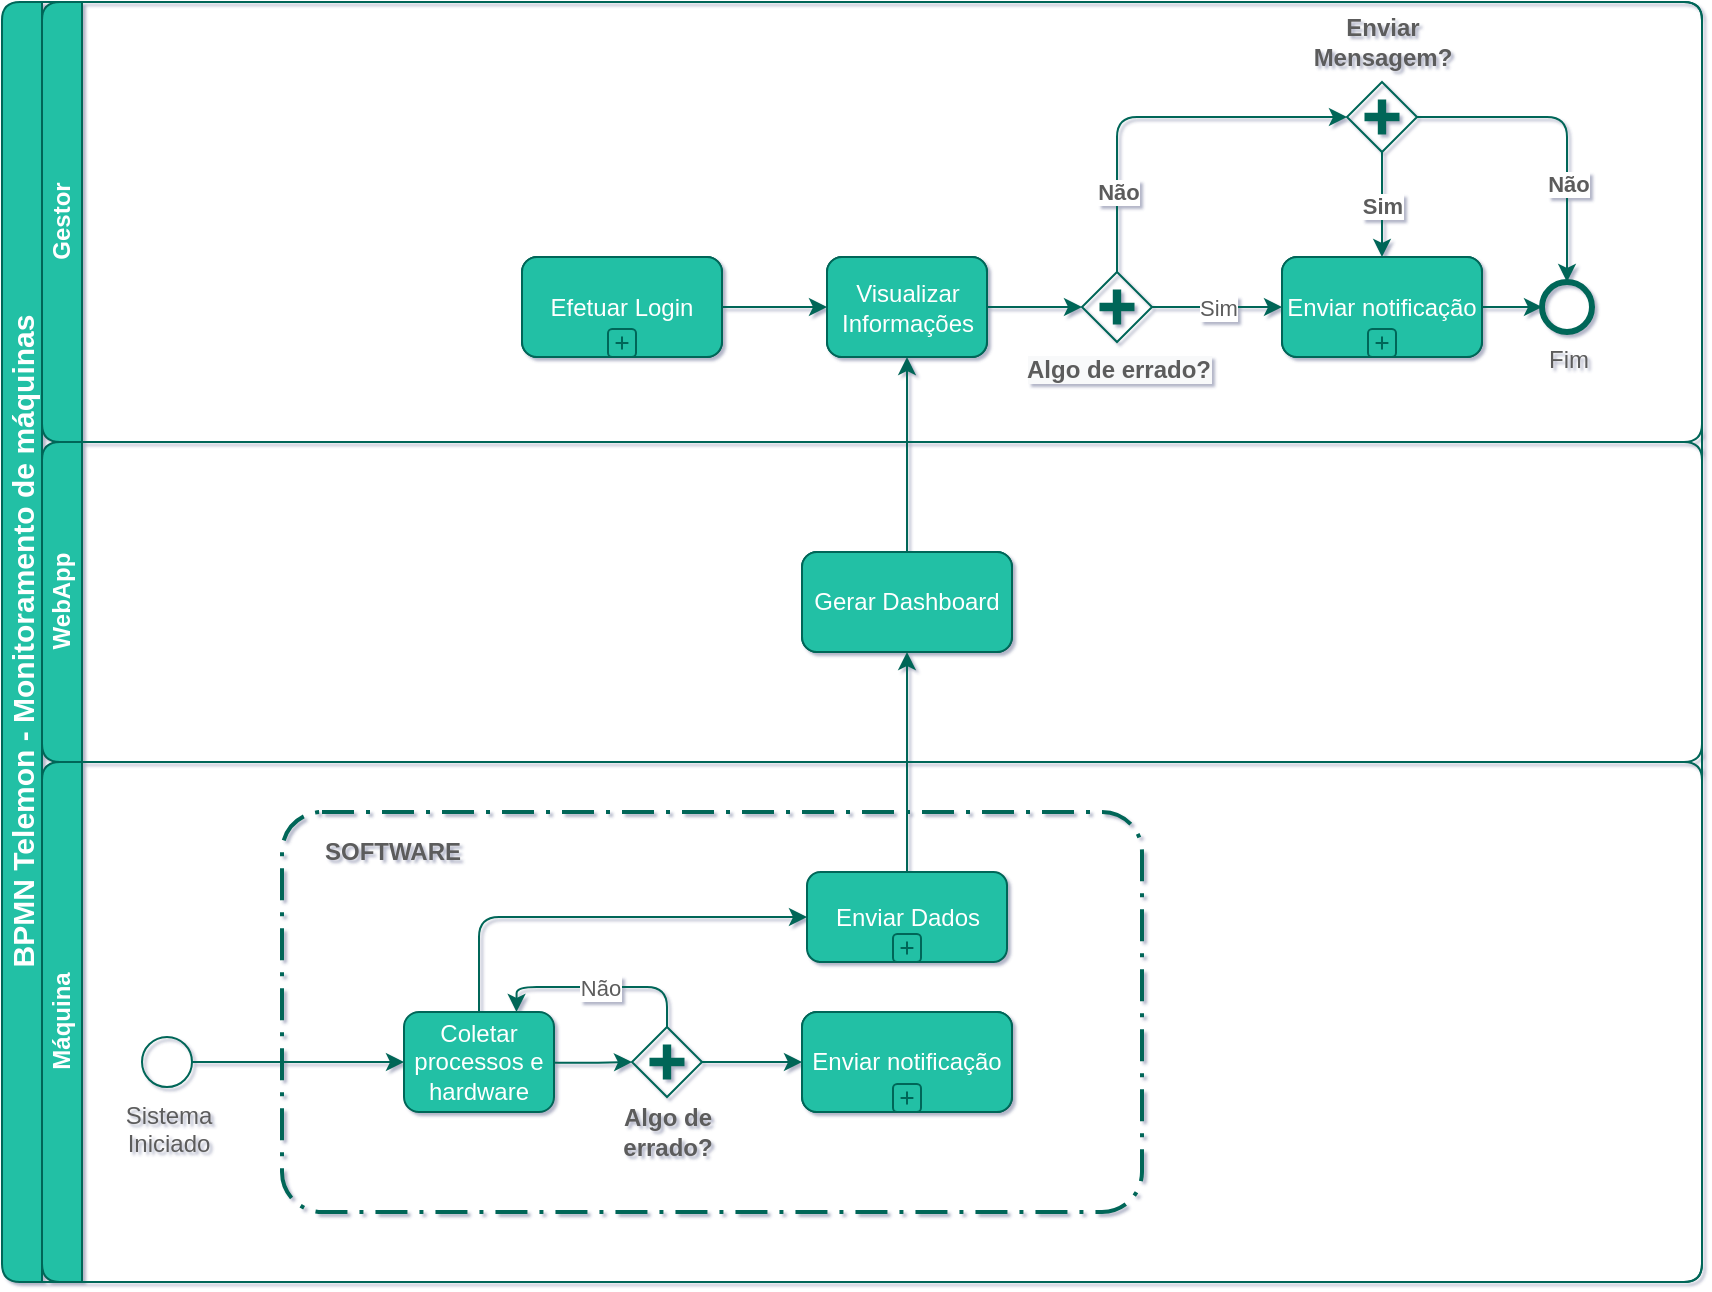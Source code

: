 <mxfile version="13.7.3" type="device"><diagram id="prtHgNgQTEPvFCAcTncT" name="Page-1"><mxGraphModel dx="1572" dy="740" grid="1" gridSize="10" guides="1" tooltips="1" connect="1" arrows="1" fold="1" page="1" pageScale="1" pageWidth="827" pageHeight="1169" background="none" math="0" shadow="1"><root><mxCell id="0"/><mxCell id="1" parent="0"/><mxCell id="dNxyNK7c78bLwvsdeMH5-19" value="&lt;font style=&quot;font-size: 15px&quot;&gt;BPMN Telemon - Monitoramento de máquinas&lt;/font&gt;" style="swimlane;html=1;childLayout=stackLayout;resizeParent=1;resizeParentMax=0;horizontal=0;startSize=20;horizontalStack=0;fillColor=#21C0A5;strokeColor=#006658;rounded=1;fontColor=#FFFFFF;" parent="1" vertex="1"><mxGeometry x="170" y="90" width="850" height="640" as="geometry"/></mxCell><mxCell id="JZtZou8N1OpLXoihapYi-7" value="Gestor" style="swimlane;html=1;startSize=20;horizontal=0;swimlaneFillColor=none;fillColor=#21C0A5;strokeColor=#006658;rounded=1;fontColor=#FFFFFF;" vertex="1" parent="dNxyNK7c78bLwvsdeMH5-19"><mxGeometry x="20" width="830" height="220" as="geometry"/></mxCell><mxCell id="JZtZou8N1OpLXoihapYi-8" style="edgeStyle=orthogonalEdgeStyle;orthogonalLoop=1;jettySize=auto;html=1;exitX=1;exitY=0.5;exitDx=0;exitDy=0;entryX=0;entryY=0.5;entryDx=0;entryDy=0;strokeColor=#006658;fontColor=#5C5C5C;" edge="1" parent="JZtZou8N1OpLXoihapYi-7" source="JZtZou8N1OpLXoihapYi-15" target="JZtZou8N1OpLXoihapYi-14"><mxGeometry relative="1" as="geometry"/></mxCell><mxCell id="JZtZou8N1OpLXoihapYi-39" value="Não" style="edgeStyle=orthogonalEdgeStyle;orthogonalLoop=1;jettySize=auto;html=1;exitX=1;exitY=0.5;exitDx=0;exitDy=0;entryX=0.5;entryY=0;entryDx=0;entryDy=0;fontStyle=1;strokeColor=#006658;fontColor=#5C5C5C;" edge="1" parent="JZtZou8N1OpLXoihapYi-7" source="JZtZou8N1OpLXoihapYi-34" target="JZtZou8N1OpLXoihapYi-10"><mxGeometry x="-0.048" y="-32" relative="1" as="geometry"><mxPoint x="32" y="33" as="offset"/></mxGeometry></mxCell><mxCell id="JZtZou8N1OpLXoihapYi-40" value="Sim" style="edgeStyle=orthogonalEdgeStyle;orthogonalLoop=1;jettySize=auto;html=1;exitX=0.5;exitY=1;exitDx=0;exitDy=0;entryX=0.5;entryY=0;entryDx=0;entryDy=0;fontStyle=1;strokeColor=#006658;fontColor=#5C5C5C;" edge="1" parent="JZtZou8N1OpLXoihapYi-7" source="JZtZou8N1OpLXoihapYi-34" target="JZtZou8N1OpLXoihapYi-16"><mxGeometry relative="1" as="geometry"><Array as="points"><mxPoint x="670" y="90"/><mxPoint x="670" y="90"/></Array></mxGeometry></mxCell><mxCell id="JZtZou8N1OpLXoihapYi-54" value="Enviar Mensagem?" style="text;html=1;strokeColor=none;fillColor=none;align=center;verticalAlign=middle;whiteSpace=wrap;fontStyle=1;fontColor=#5C5C5C;rounded=1;" vertex="1" parent="JZtZou8N1OpLXoihapYi-7"><mxGeometry x="616.5" y="10" width="107" height="20" as="geometry"/></mxCell><mxCell id="JZtZou8N1OpLXoihapYi-34" value="&lt;div style=&quot;text-align: justify&quot;&gt;&lt;br&gt;&lt;/div&gt;" style="shape=mxgraph.bpmn.shape;html=1;verticalLabelPosition=bottom;verticalAlign=top;align=center;perimeter=rhombusPerimeter;background=gateway;outlineConnect=0;outline=none;symbol=parallelGw;strokeColor=#006658;fontColor=#5C5C5C;rounded=1;fillColor=none;" vertex="1" parent="JZtZou8N1OpLXoihapYi-7"><mxGeometry x="652.5" y="40" width="35" height="35" as="geometry"/></mxCell><mxCell id="JZtZou8N1OpLXoihapYi-11" value="Sim" style="edgeStyle=orthogonalEdgeStyle;orthogonalLoop=1;jettySize=auto;html=1;exitX=1;exitY=0.5;exitDx=0;exitDy=0;entryX=0;entryY=0.5;entryDx=0;entryDy=0;strokeColor=#006658;fontColor=#5C5C5C;" edge="1" parent="JZtZou8N1OpLXoihapYi-7" source="JZtZou8N1OpLXoihapYi-14" target="JZtZou8N1OpLXoihapYi-16"><mxGeometry relative="1" as="geometry"><mxPoint x="591.5" y="152.5" as="targetPoint"/></mxGeometry></mxCell><mxCell id="JZtZou8N1OpLXoihapYi-38" value="Não" style="edgeStyle=orthogonalEdgeStyle;orthogonalLoop=1;jettySize=auto;html=1;exitX=0.5;exitY=0;exitDx=0;exitDy=0;entryX=0;entryY=0.5;entryDx=0;entryDy=0;fontStyle=1;strokeColor=#006658;fontColor=#5C5C5C;" edge="1" parent="JZtZou8N1OpLXoihapYi-7" source="JZtZou8N1OpLXoihapYi-14" target="JZtZou8N1OpLXoihapYi-34"><mxGeometry x="-0.581" relative="1" as="geometry"><mxPoint as="offset"/></mxGeometry></mxCell><mxCell id="JZtZou8N1OpLXoihapYi-76" style="edgeStyle=orthogonalEdgeStyle;orthogonalLoop=1;jettySize=auto;html=1;exitX=1;exitY=0.5;exitDx=0;exitDy=0;entryX=0;entryY=0.5;entryDx=0;entryDy=0;strokeColor=#006658;fontColor=#5C5C5C;" edge="1" parent="JZtZou8N1OpLXoihapYi-7" source="JZtZou8N1OpLXoihapYi-74" target="JZtZou8N1OpLXoihapYi-15"><mxGeometry relative="1" as="geometry"/></mxCell><mxCell id="JZtZou8N1OpLXoihapYi-16" value="Enviar notificação" style="html=1;whiteSpace=wrap;dropTarget=0;fillColor=#21C0A5;strokeColor=#006658;fontColor=#5C5C5C;rounded=1;" vertex="1" parent="JZtZou8N1OpLXoihapYi-7"><mxGeometry x="620" y="127.5" width="100" height="50" as="geometry"/></mxCell><mxCell id="JZtZou8N1OpLXoihapYi-17" value="" style="html=1;shape=plus;outlineConnect=0;fillColor=#21C0A5;strokeColor=#006658;fontColor=#5C5C5C;rounded=1;" vertex="1" parent="JZtZou8N1OpLXoihapYi-16"><mxGeometry x="0.5" y="1" width="14" height="14" relative="1" as="geometry"><mxPoint x="-7" y="-14" as="offset"/></mxGeometry></mxCell><mxCell id="JZtZou8N1OpLXoihapYi-10" value="Fim" style="shape=mxgraph.bpmn.shape;html=1;verticalLabelPosition=bottom;verticalAlign=top;align=center;perimeter=ellipsePerimeter;outlineConnect=0;outline=end;symbol=general;strokeColor=#006658;fontColor=#5C5C5C;rounded=1;fillColor=none;" vertex="1" parent="JZtZou8N1OpLXoihapYi-7"><mxGeometry x="750" y="140" width="25" height="25" as="geometry"/></mxCell><mxCell id="JZtZou8N1OpLXoihapYi-15" value="Visualizar Informações" style="whiteSpace=wrap;html=1;fillColor=#21C0A5;strokeColor=#006658;fontColor=#5C5C5C;rounded=1;" vertex="1" parent="JZtZou8N1OpLXoihapYi-7"><mxGeometry x="392.5" y="127.5" width="80" height="50" as="geometry"/></mxCell><mxCell id="JZtZou8N1OpLXoihapYi-14" value="&lt;div style=&quot;text-align: justify&quot;&gt;&lt;span style=&quot;font-weight: 700 ; text-align: center ; background-color: rgb(248 , 249 , 250)&quot;&gt;Algo de errado?&lt;/span&gt;&lt;br&gt;&lt;/div&gt;" style="shape=mxgraph.bpmn.shape;html=1;verticalLabelPosition=bottom;verticalAlign=top;align=center;perimeter=rhombusPerimeter;background=gateway;outlineConnect=0;outline=none;symbol=parallelGw;strokeColor=#006658;fontColor=#5C5C5C;rounded=1;fillColor=none;" vertex="1" parent="JZtZou8N1OpLXoihapYi-7"><mxGeometry x="520" y="135" width="35" height="35" as="geometry"/></mxCell><mxCell id="JZtZou8N1OpLXoihapYi-74" value="Efetuar Login" style="html=1;whiteSpace=wrap;dropTarget=0;fillColor=#21C0A5;strokeColor=#006658;fontColor=#5C5C5C;rounded=1;" vertex="1" parent="JZtZou8N1OpLXoihapYi-7"><mxGeometry x="240" y="127.5" width="100" height="50" as="geometry"/></mxCell><mxCell id="JZtZou8N1OpLXoihapYi-75" value="" style="html=1;shape=plus;outlineConnect=0;fillColor=#21C0A5;strokeColor=#006658;fontColor=#5C5C5C;rounded=1;" vertex="1" parent="JZtZou8N1OpLXoihapYi-74"><mxGeometry x="0.5" y="1" width="14" height="14" relative="1" as="geometry"><mxPoint x="-7" y="-14" as="offset"/></mxGeometry></mxCell><mxCell id="dNxyNK7c78bLwvsdeMH5-20" value="WebApp" style="swimlane;html=1;startSize=20;horizontal=0;fillColor=#21C0A5;strokeColor=#006658;rounded=1;fontColor=#FFFFFF;" parent="dNxyNK7c78bLwvsdeMH5-19" vertex="1"><mxGeometry x="20" y="220" width="830" height="160" as="geometry"/></mxCell><mxCell id="JZtZou8N1OpLXoihapYi-32" value="Gerar Dashboard" style="whiteSpace=wrap;html=1;fillColor=#21C0A5;strokeColor=#006658;fontColor=#5C5C5C;rounded=1;" vertex="1" parent="dNxyNK7c78bLwvsdeMH5-20"><mxGeometry x="380" y="55" width="105" height="50" as="geometry"/></mxCell><mxCell id="dNxyNK7c78bLwvsdeMH5-21" value="Máquina" style="swimlane;html=1;startSize=20;horizontal=0;fillColor=#21C0A5;strokeColor=#006658;rounded=1;fontColor=#FFFFFF;" parent="dNxyNK7c78bLwvsdeMH5-19" vertex="1"><mxGeometry x="20" y="380" width="830" height="260" as="geometry"/></mxCell><mxCell id="JZtZou8N1OpLXoihapYi-19" value="" style="arcSize=10;dashed=1;strokeColor=#006658;fillColor=none;dashPattern=8 3 1 3;strokeWidth=2;fontColor=#5C5C5C;rounded=1;" vertex="1" parent="dNxyNK7c78bLwvsdeMH5-21"><mxGeometry x="120" y="25" width="430" height="200" as="geometry"/></mxCell><mxCell id="JZtZou8N1OpLXoihapYi-55" value="Enviar Dados" style="html=1;whiteSpace=wrap;dropTarget=0;fillColor=#21C0A5;strokeColor=#006658;rounded=1;fontColor=#FFFFFF;" vertex="1" parent="dNxyNK7c78bLwvsdeMH5-21"><mxGeometry x="382.5" y="55" width="100" height="45" as="geometry"/></mxCell><mxCell id="JZtZou8N1OpLXoihapYi-56" value="" style="html=1;shape=plus;outlineConnect=0;fillColor=#21C0A5;strokeColor=#006658;fontColor=#5C5C5C;rounded=1;" vertex="1" parent="JZtZou8N1OpLXoihapYi-55"><mxGeometry x="0.5" y="1" width="14" height="14" relative="1" as="geometry"><mxPoint x="-7" y="-14" as="offset"/></mxGeometry></mxCell><mxCell id="JZtZou8N1OpLXoihapYi-31" value="SOFTWARE" style="text;html=1;strokeColor=none;fillColor=none;align=center;verticalAlign=middle;whiteSpace=wrap;fontStyle=1;fontColor=#5C5C5C;rounded=1;" vertex="1" parent="dNxyNK7c78bLwvsdeMH5-21"><mxGeometry x="130" y="35" width="91" height="20" as="geometry"/></mxCell><mxCell id="VMBKq0ChkIBylZTfSyok-36" style="edgeStyle=orthogonalEdgeStyle;orthogonalLoop=1;jettySize=auto;html=1;exitX=1;exitY=0.5;exitDx=0;exitDy=0;entryX=0;entryY=0.5;entryDx=0;entryDy=0;strokeColor=#006658;fontColor=#5C5C5C;" parent="dNxyNK7c78bLwvsdeMH5-21" source="VMBKq0ChkIBylZTfSyok-11" target="JZtZou8N1OpLXoihapYi-29" edge="1"><mxGeometry relative="1" as="geometry"><mxPoint x="110" y="150" as="targetPoint"/></mxGeometry></mxCell><mxCell id="JZtZou8N1OpLXoihapYi-77" value="Efetuar Login" style="html=1;whiteSpace=wrap;dropTarget=0;fillColor=#21C0A5;strokeColor=#006658;rounded=1;fontColor=#FFFFFF;" vertex="1" parent="dNxyNK7c78bLwvsdeMH5-21"><mxGeometry x="240" y="-252.5" width="100" height="50" as="geometry"/></mxCell><mxCell id="JZtZou8N1OpLXoihapYi-78" value="" style="html=1;shape=plus;outlineConnect=0;fillColor=#21C0A5;strokeColor=#006658;fontColor=#5C5C5C;rounded=1;" vertex="1" parent="JZtZou8N1OpLXoihapYi-77"><mxGeometry x="0.5" y="1" width="14" height="14" relative="1" as="geometry"><mxPoint x="-7" y="-14" as="offset"/></mxGeometry></mxCell><mxCell id="JZtZou8N1OpLXoihapYi-79" value="Visualizar Informações" style="whiteSpace=wrap;html=1;fillColor=#21C0A5;strokeColor=#006658;rounded=1;fontColor=#FFFFFF;" vertex="1" parent="dNxyNK7c78bLwvsdeMH5-21"><mxGeometry x="392.5" y="-252.5" width="80" height="50" as="geometry"/></mxCell><mxCell id="JZtZou8N1OpLXoihapYi-80" value="Enviar notificação" style="html=1;whiteSpace=wrap;dropTarget=0;fillColor=#21C0A5;strokeColor=#006658;rounded=1;fontColor=#FFFFFF;" vertex="1" parent="dNxyNK7c78bLwvsdeMH5-21"><mxGeometry x="620" y="-252.5" width="100" height="50" as="geometry"/></mxCell><mxCell id="JZtZou8N1OpLXoihapYi-81" value="" style="html=1;shape=plus;outlineConnect=0;fillColor=#21C0A5;strokeColor=#006658;fontColor=#5C5C5C;rounded=1;" vertex="1" parent="JZtZou8N1OpLXoihapYi-80"><mxGeometry x="0.5" y="1" width="14" height="14" relative="1" as="geometry"><mxPoint x="-7" y="-14" as="offset"/></mxGeometry></mxCell><mxCell id="JZtZou8N1OpLXoihapYi-82" value="Gerar Dashboard" style="whiteSpace=wrap;html=1;fillColor=#21C0A5;strokeColor=#006658;rounded=1;fontColor=#FFFFFF;" vertex="1" parent="dNxyNK7c78bLwvsdeMH5-21"><mxGeometry x="380" y="-105" width="105" height="50" as="geometry"/></mxCell><mxCell id="JZtZou8N1OpLXoihapYi-84" value="Enviar notificação" style="html=1;whiteSpace=wrap;dropTarget=0;fillColor=#21C0A5;strokeColor=#006658;rounded=1;fontColor=#FFFFFF;" vertex="1" parent="dNxyNK7c78bLwvsdeMH5-21"><mxGeometry x="380" y="125" width="105" height="50" as="geometry"/></mxCell><mxCell id="JZtZou8N1OpLXoihapYi-85" value="" style="html=1;shape=plus;outlineConnect=0;fillColor=#21C0A5;strokeColor=#006658;fontColor=#5C5C5C;rounded=1;" vertex="1" parent="JZtZou8N1OpLXoihapYi-84"><mxGeometry x="0.5" y="1" width="14" height="14" relative="1" as="geometry"><mxPoint x="-7" y="-14" as="offset"/></mxGeometry></mxCell><mxCell id="VMBKq0ChkIBylZTfSyok-11" value="Sistema &lt;br&gt;Iniciado" style="shape=mxgraph.bpmn.shape;html=1;verticalLabelPosition=bottom;verticalAlign=top;align=center;perimeter=ellipsePerimeter;outlineConnect=0;outline=standard;symbol=general;strokeColor=#006658;fontColor=#5C5C5C;rounded=1;fillColor=none;" parent="dNxyNK7c78bLwvsdeMH5-21" vertex="1"><mxGeometry x="50" y="137.5" width="25" height="25" as="geometry"/></mxCell><mxCell id="JZtZou8N1OpLXoihapYi-20" style="edgeStyle=orthogonalEdgeStyle;orthogonalLoop=1;jettySize=auto;html=1;exitX=1;exitY=0.5;exitDx=0;exitDy=0;entryX=0;entryY=0.5;entryDx=0;entryDy=0;entryPerimeter=0;strokeColor=#006658;fontColor=#5C5C5C;" edge="1" parent="dNxyNK7c78bLwvsdeMH5-21" target="JZtZou8N1OpLXoihapYi-27"><mxGeometry relative="1" as="geometry"><mxPoint x="240" y="150" as="sourcePoint"/><mxPoint x="251" y="-210" as="targetPoint"/></mxGeometry></mxCell><mxCell id="JZtZou8N1OpLXoihapYi-22" value="Não" style="edgeStyle=orthogonalEdgeStyle;orthogonalLoop=1;jettySize=auto;html=1;exitX=0.5;exitY=0;exitDx=0;exitDy=0;entryX=0.75;entryY=0;entryDx=0;entryDy=0;strokeColor=#006658;fontColor=#5C5C5C;" edge="1" parent="dNxyNK7c78bLwvsdeMH5-21" source="JZtZou8N1OpLXoihapYi-27" target="JZtZou8N1OpLXoihapYi-29"><mxGeometry relative="1" as="geometry"/></mxCell><mxCell id="JZtZou8N1OpLXoihapYi-24" style="edgeStyle=orthogonalEdgeStyle;orthogonalLoop=1;jettySize=auto;html=1;exitX=1;exitY=0.5;exitDx=0;exitDy=0;entryX=0;entryY=0.5;entryDx=0;entryDy=0;strokeColor=#006658;fontColor=#5C5C5C;" edge="1" parent="dNxyNK7c78bLwvsdeMH5-21" source="JZtZou8N1OpLXoihapYi-27" target="JZtZou8N1OpLXoihapYi-25"><mxGeometry relative="1" as="geometry"/></mxCell><mxCell id="JZtZou8N1OpLXoihapYi-28" style="edgeStyle=orthogonalEdgeStyle;orthogonalLoop=1;jettySize=auto;html=1;exitX=0.5;exitY=0;exitDx=0;exitDy=0;entryX=0;entryY=0.5;entryDx=0;entryDy=0;strokeColor=#006658;fontColor=#5C5C5C;" edge="1" parent="dNxyNK7c78bLwvsdeMH5-21" source="JZtZou8N1OpLXoihapYi-29" target="JZtZou8N1OpLXoihapYi-55"><mxGeometry relative="1" as="geometry"><mxPoint x="380" y="80" as="targetPoint"/></mxGeometry></mxCell><mxCell id="JZtZou8N1OpLXoihapYi-25" value="Enviar notificação" style="html=1;whiteSpace=wrap;dropTarget=0;fillColor=#21C0A5;strokeColor=#006658;rounded=1;fontColor=#FFFFFF;" vertex="1" parent="dNxyNK7c78bLwvsdeMH5-21"><mxGeometry x="380" y="125" width="105" height="50" as="geometry"/></mxCell><mxCell id="JZtZou8N1OpLXoihapYi-26" value="" style="html=1;shape=plus;outlineConnect=0;fillColor=#21C0A5;strokeColor=#006658;fontColor=#5C5C5C;rounded=1;" vertex="1" parent="JZtZou8N1OpLXoihapYi-25"><mxGeometry x="0.5" y="1" width="14" height="14" relative="1" as="geometry"><mxPoint x="-7" y="-14" as="offset"/></mxGeometry></mxCell><mxCell id="JZtZou8N1OpLXoihapYi-27" value="&lt;div style=&quot;text-align: justify&quot;&gt;&lt;br&gt;&lt;/div&gt;" style="shape=mxgraph.bpmn.shape;html=1;verticalLabelPosition=bottom;verticalAlign=top;align=center;perimeter=rhombusPerimeter;background=gateway;outlineConnect=0;outline=none;symbol=parallelGw;strokeColor=#006658;fontColor=#5C5C5C;rounded=1;fillColor=none;" vertex="1" parent="dNxyNK7c78bLwvsdeMH5-21"><mxGeometry x="295" y="132.5" width="35" height="35" as="geometry"/></mxCell><mxCell id="JZtZou8N1OpLXoihapYi-29" value="Coletar processos e hardware" style="shape=ext;html=1;whiteSpace=wrap;fillColor=#21C0A5;strokeColor=#006658;rounded=1;fontColor=#FFFFFF;" vertex="1" parent="dNxyNK7c78bLwvsdeMH5-21"><mxGeometry x="181" y="125" width="75" height="50" as="geometry"/></mxCell><mxCell id="JZtZou8N1OpLXoihapYi-30" value="Algo de errado?" style="text;html=1;strokeColor=none;fillColor=none;align=center;verticalAlign=middle;whiteSpace=wrap;fontStyle=1;fontColor=#5C5C5C;rounded=1;" vertex="1" parent="dNxyNK7c78bLwvsdeMH5-21"><mxGeometry x="276.5" y="175" width="72" height="20" as="geometry"/></mxCell><mxCell id="JZtZou8N1OpLXoihapYi-59" style="edgeStyle=orthogonalEdgeStyle;orthogonalLoop=1;jettySize=auto;html=1;exitX=0.5;exitY=0;exitDx=0;exitDy=0;entryX=0.5;entryY=1;entryDx=0;entryDy=0;strokeColor=#006658;fontColor=#5C5C5C;" edge="1" parent="dNxyNK7c78bLwvsdeMH5-19" source="JZtZou8N1OpLXoihapYi-32" target="JZtZou8N1OpLXoihapYi-15"><mxGeometry relative="1" as="geometry"/></mxCell><mxCell id="JZtZou8N1OpLXoihapYi-60" style="edgeStyle=orthogonalEdgeStyle;orthogonalLoop=1;jettySize=auto;html=1;exitX=0.5;exitY=0;exitDx=0;exitDy=0;entryX=0.5;entryY=1;entryDx=0;entryDy=0;strokeColor=#006658;fontColor=#5C5C5C;" edge="1" parent="dNxyNK7c78bLwvsdeMH5-19" source="JZtZou8N1OpLXoihapYi-55" target="JZtZou8N1OpLXoihapYi-32"><mxGeometry relative="1" as="geometry"/></mxCell><mxCell id="JZtZou8N1OpLXoihapYi-86" style="edgeStyle=orthogonalEdgeStyle;curved=0;rounded=1;sketch=0;orthogonalLoop=1;jettySize=auto;html=1;exitX=1;exitY=0.5;exitDx=0;exitDy=0;entryX=0;entryY=0.5;entryDx=0;entryDy=0;strokeColor=#006658;fillColor=#21C0A5;fontColor=#FFFFFF;" edge="1" parent="dNxyNK7c78bLwvsdeMH5-19" source="JZtZou8N1OpLXoihapYi-80" target="JZtZou8N1OpLXoihapYi-10"><mxGeometry relative="1" as="geometry"/></mxCell></root></mxGraphModel></diagram></mxfile>